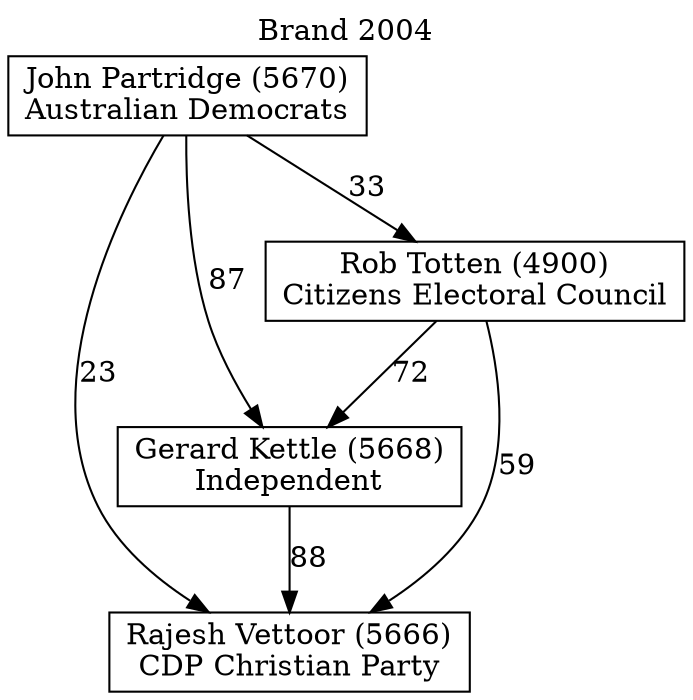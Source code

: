 // House preference flow
digraph "Rajesh Vettoor (5666)_Brand_2004" {
	graph [label="Brand 2004" labelloc=t mclimit=2]
	node [shape=box]
	"Rajesh Vettoor (5666)" [label="Rajesh Vettoor (5666)
CDP Christian Party"]
	"Gerard Kettle (5668)" [label="Gerard Kettle (5668)
Independent"]
	"Rob Totten (4900)" [label="Rob Totten (4900)
Citizens Electoral Council"]
	"John Partridge (5670)" [label="John Partridge (5670)
Australian Democrats"]
	"Gerard Kettle (5668)" -> "Rajesh Vettoor (5666)" [label=88]
	"Rob Totten (4900)" -> "Gerard Kettle (5668)" [label=72]
	"John Partridge (5670)" -> "Rob Totten (4900)" [label=33]
	"Rob Totten (4900)" -> "Rajesh Vettoor (5666)" [label=59]
	"John Partridge (5670)" -> "Rajesh Vettoor (5666)" [label=23]
	"John Partridge (5670)" -> "Gerard Kettle (5668)" [label=87]
}
